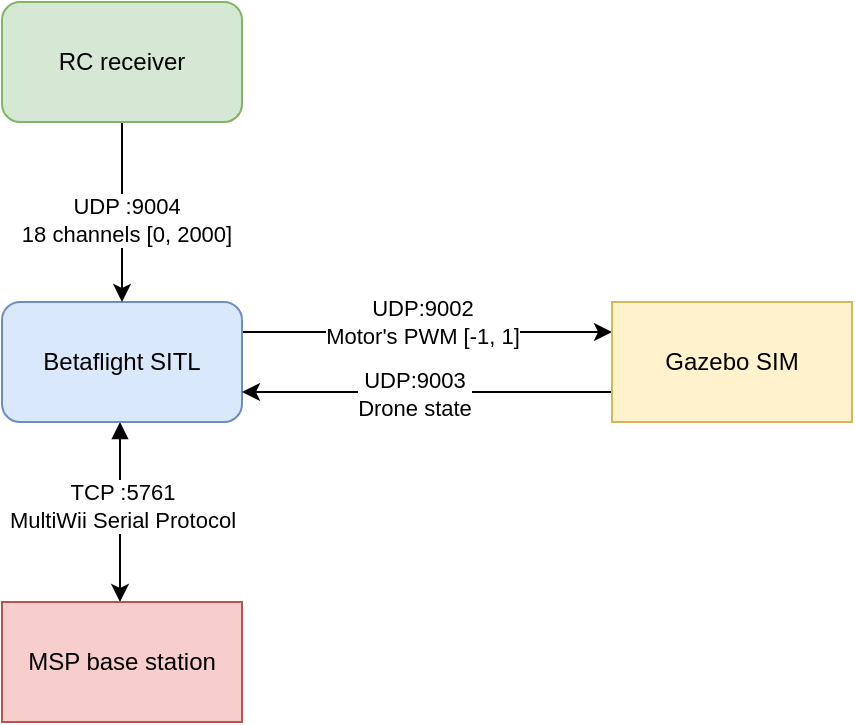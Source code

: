 <mxfile version="22.1.5" type="device">
  <diagram id="R2lEEEUBdFMjLlhIrx00" name="Page-1">
    <mxGraphModel dx="862" dy="867" grid="1" gridSize="10" guides="1" tooltips="1" connect="1" arrows="1" fold="1" page="1" pageScale="1" pageWidth="850" pageHeight="1100" math="0" shadow="0" extFonts="Permanent Marker^https://fonts.googleapis.com/css?family=Permanent+Marker">
      <root>
        <mxCell id="0" />
        <mxCell id="1" parent="0" />
        <mxCell id="XUrNSgdVez-k1NW6P66u-6" style="edgeStyle=orthogonalEdgeStyle;rounded=0;orthogonalLoop=1;jettySize=auto;html=1;exitX=0.5;exitY=1;exitDx=0;exitDy=0;startArrow=block;startFill=1;entryX=0.5;entryY=0;entryDx=0;entryDy=0;" edge="1" parent="1">
          <mxGeometry relative="1" as="geometry">
            <mxPoint x="179" y="330" as="targetPoint" />
            <mxPoint x="179" y="240" as="sourcePoint" />
          </mxGeometry>
        </mxCell>
        <mxCell id="XUrNSgdVez-k1NW6P66u-7" value="&lt;div&gt;TCP :5761&lt;/div&gt;&lt;div&gt;MultiWii Serial Protocol&lt;br&gt;&lt;/div&gt;" style="edgeLabel;html=1;align=center;verticalAlign=middle;resizable=0;points=[];" vertex="1" connectable="0" parent="XUrNSgdVez-k1NW6P66u-6">
          <mxGeometry x="-0.006" y="-3" relative="1" as="geometry">
            <mxPoint x="4" y="-3" as="offset" />
          </mxGeometry>
        </mxCell>
        <mxCell id="XUrNSgdVez-k1NW6P66u-12" style="edgeStyle=orthogonalEdgeStyle;rounded=0;orthogonalLoop=1;jettySize=auto;html=1;exitX=1;exitY=0.25;exitDx=0;exitDy=0;entryX=0;entryY=0.25;entryDx=0;entryDy=0;" edge="1" parent="1" source="XUrNSgdVez-k1NW6P66u-1" target="XUrNSgdVez-k1NW6P66u-2">
          <mxGeometry relative="1" as="geometry" />
        </mxCell>
        <mxCell id="XUrNSgdVez-k1NW6P66u-16" value="&lt;div&gt;UDP:9002&lt;/div&gt;&lt;div&gt;Motor&#39;s PWM [-1, 1]&lt;br&gt;&lt;/div&gt;" style="edgeLabel;html=1;align=center;verticalAlign=middle;resizable=0;points=[];" vertex="1" connectable="0" parent="XUrNSgdVez-k1NW6P66u-12">
          <mxGeometry x="-0.146" y="1" relative="1" as="geometry">
            <mxPoint x="11" y="-4" as="offset" />
          </mxGeometry>
        </mxCell>
        <mxCell id="XUrNSgdVez-k1NW6P66u-1" value="Betaflight SITL" style="rounded=1;whiteSpace=wrap;html=1;fillColor=#dae8fc;strokeColor=#6c8ebf;" vertex="1" parent="1">
          <mxGeometry x="120" y="180" width="120" height="60" as="geometry" />
        </mxCell>
        <mxCell id="XUrNSgdVez-k1NW6P66u-13" style="edgeStyle=orthogonalEdgeStyle;rounded=0;orthogonalLoop=1;jettySize=auto;html=1;exitX=0;exitY=0.75;exitDx=0;exitDy=0;entryX=1;entryY=0.75;entryDx=0;entryDy=0;" edge="1" parent="1" source="XUrNSgdVez-k1NW6P66u-2" target="XUrNSgdVez-k1NW6P66u-1">
          <mxGeometry relative="1" as="geometry" />
        </mxCell>
        <mxCell id="XUrNSgdVez-k1NW6P66u-17" value="&lt;div&gt;UDP:9003&lt;/div&gt;&lt;div&gt;Drone state&lt;/div&gt;" style="edgeLabel;html=1;align=center;verticalAlign=middle;resizable=0;points=[];" vertex="1" connectable="0" parent="XUrNSgdVez-k1NW6P66u-13">
          <mxGeometry x="0.07" y="1" relative="1" as="geometry">
            <mxPoint as="offset" />
          </mxGeometry>
        </mxCell>
        <mxCell id="XUrNSgdVez-k1NW6P66u-2" value="Gazebo SIM" style="rounded=0;whiteSpace=wrap;html=1;fillColor=#fff2cc;strokeColor=#d6b656;" vertex="1" parent="1">
          <mxGeometry x="425" y="180" width="120" height="60" as="geometry" />
        </mxCell>
        <mxCell id="XUrNSgdVez-k1NW6P66u-8" value="MSP base station" style="rounded=0;whiteSpace=wrap;html=1;fillColor=#f8cecc;strokeColor=#b85450;" vertex="1" parent="1">
          <mxGeometry x="120" y="330" width="120" height="60" as="geometry" />
        </mxCell>
        <mxCell id="XUrNSgdVez-k1NW6P66u-10" style="edgeStyle=orthogonalEdgeStyle;rounded=0;orthogonalLoop=1;jettySize=auto;html=1;exitX=0.5;exitY=1;exitDx=0;exitDy=0;entryX=0.5;entryY=0;entryDx=0;entryDy=0;" edge="1" parent="1" source="XUrNSgdVez-k1NW6P66u-9" target="XUrNSgdVez-k1NW6P66u-1">
          <mxGeometry relative="1" as="geometry" />
        </mxCell>
        <mxCell id="XUrNSgdVez-k1NW6P66u-11" value="&lt;div&gt;UDP :9004&lt;/div&gt;&lt;div&gt;18 channels [0, 2000]&lt;br&gt;&lt;/div&gt;" style="edgeLabel;html=1;align=center;verticalAlign=middle;resizable=0;points=[];" vertex="1" connectable="0" parent="XUrNSgdVez-k1NW6P66u-10">
          <mxGeometry x="0.089" y="2" relative="1" as="geometry">
            <mxPoint as="offset" />
          </mxGeometry>
        </mxCell>
        <mxCell id="XUrNSgdVez-k1NW6P66u-9" value="RC receiver" style="rounded=1;whiteSpace=wrap;html=1;fillColor=#d5e8d4;strokeColor=#82b366;" vertex="1" parent="1">
          <mxGeometry x="120" y="30" width="120" height="60" as="geometry" />
        </mxCell>
      </root>
    </mxGraphModel>
  </diagram>
</mxfile>
